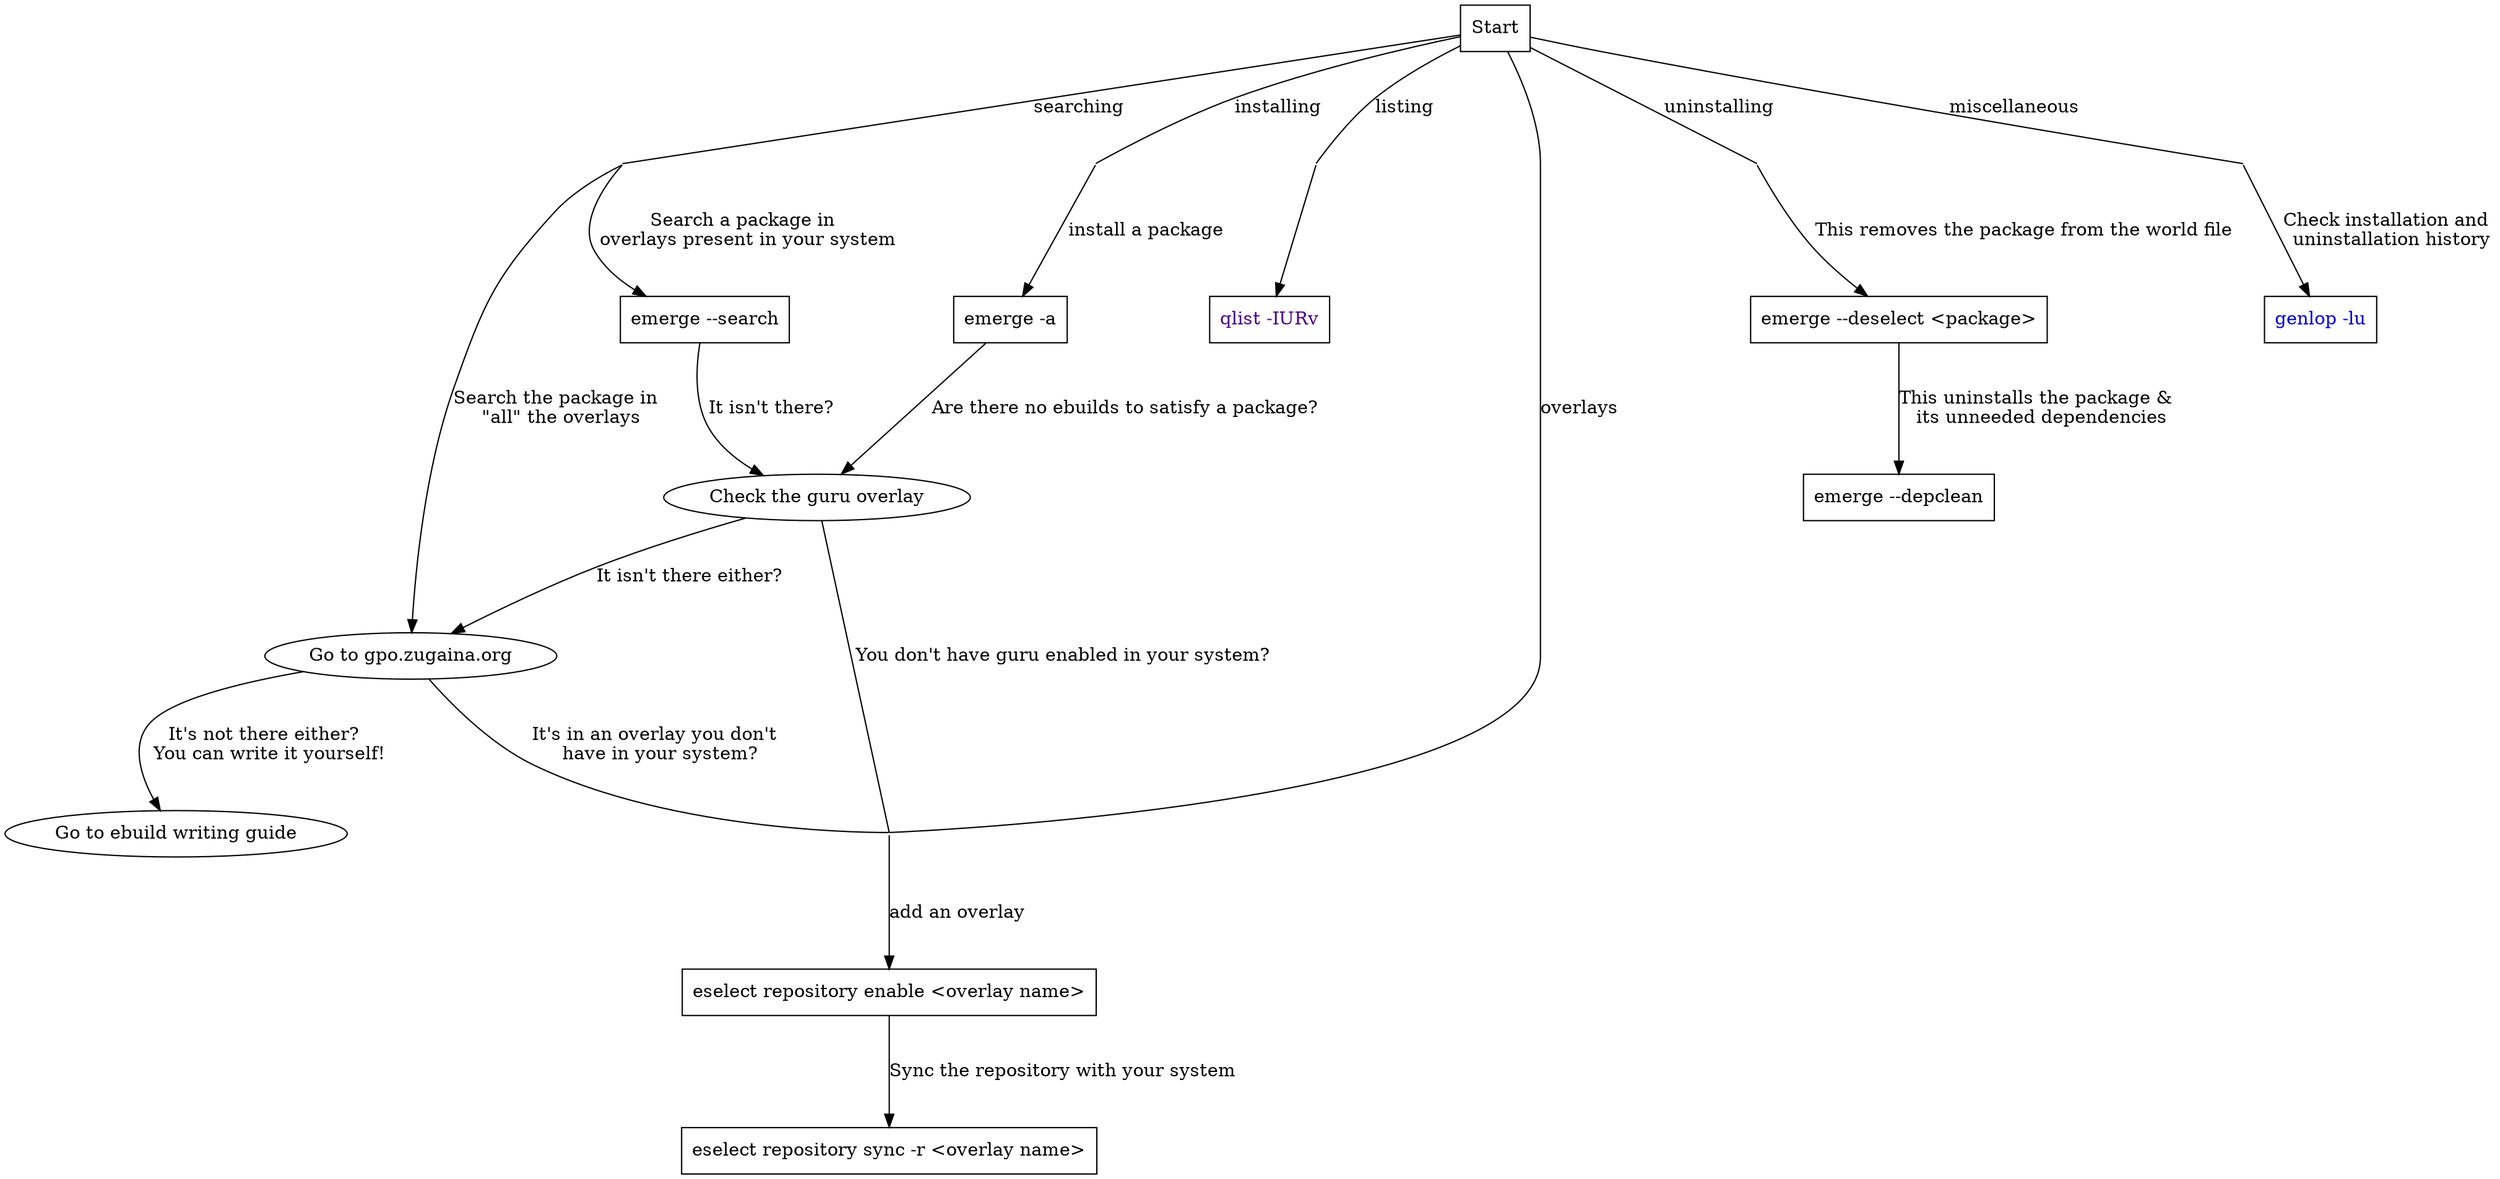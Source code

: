digraph cheat_sheet {
  // node define
  node [
  shape = box
  ];

  graph [
  layout = dot,
  nodesep = 1.5,
  ranksep = 1.0,
  normalize = false,
  root=start
  ];

  edge [
    style = solid,
    fontsize = 14,
    labeldistance = 2.5,
    labelangle = 70
  ];


  start [label="Start"]
  emergeAsk [label="emerge -a"]
  emergeSearch [label="emerge --search"]
  gpoZugaina [label="Go to gpo.zugaina.org", shape=ellipse, URL="https://graphviz.org/docs/nodes/"]
  eselectRepo [label="eselect repository enable <overlay name>"]
  emaintSync [label="eselect repository sync -r <overlay name>"]
  ebuildWriting [label="Go to ebuild writing guide", shape=ellipse URL="https://devmanual.gentoo.org/ebuild-writing/index.html"]
  qlist [label="qlist -IURv", fontcolor=indigo]
  emergeDeselect [label="emerge --deselect <package>"]
  emergeDepclean [label="emerge --depclean"]
  guru [label="Check the guru overlay", shape=ellipse, URL="https://gitweb.gentoo.org/repo/proj/guru.git/tree/"]
  genlop [label="genlop -lu", fontcolor=blue3]


  // Nodes used for demarking options
  joint1 [shape="none", label="", width=0, height=0]
  joint2 [shape="none", label="", width=0, height=0]
  joint3 [shape="none", label="", width=0, height=0]
  joint4 [shape="none", label="", width=0, height=0]
  joint5 [shape="none", label="", width=0, height=0]
  joint6 [shape="none", label="", width=0, height=0]
  joint7 [shape="none", label="", width=0, height=0]
  joint8 [shape="none", label="", width=0, height=0]
  joint9 [shape="none", label="", width=0, height=0]
  joint10 [shape="none", label="", width=0, height=0]
  joint11 [shape="none", label="", width=0, height=0]



  start -> joint3 [dir=none, label="installing"]
  joint3 -> emergeAsk [label="install a package"]
  emergeAsk -> guru [label="Are there no ebuilds to satisfy a package?"]

  start -> joint2 [label="searching", dir=none]
  joint2 -> emergeSearch [label="Search a package in \n overlays present in your system"]
  joint2 -> gpoZugaina [label="Search the package in \n \"all\" the overlays"]
  guru -> joint5 [label="You don't have guru enabled in your system?", dir=none]
  emergeSearch -> guru [label="It isn't there?"]
  guru -> gpoZugaina [label="It isn't there either?"]
  gpoZugaina -> joint5 [label="It's in an overlay you don't \n have in your system?", dir=none]
  eselectRepo -> emaintSync [label="Sync the repository with your system"]
  gpoZugaina -> ebuildWriting [label="It's not there either? \n You can write it yourself!"]

  start -> joint4[label="listing", dir=none]
  joint4 -> qlist

  start -> joint5[label="overlays", dir=none]
  joint5 -> eselectRepo [label="add an overlay"]

  start -> joint6[label="uninstalling", dir=none]
  joint6 -> emergeDeselect[label="This removes the package from the world file"]
  emergeDeselect -> emergeDepclean[label="This uninstalls the package & \n its unneeded dependencies"]

  start -> joint7 [label="miscellaneous",dir=none]
  joint7 -> genlop [label="Check installation and \n uninstallation history"]



}
